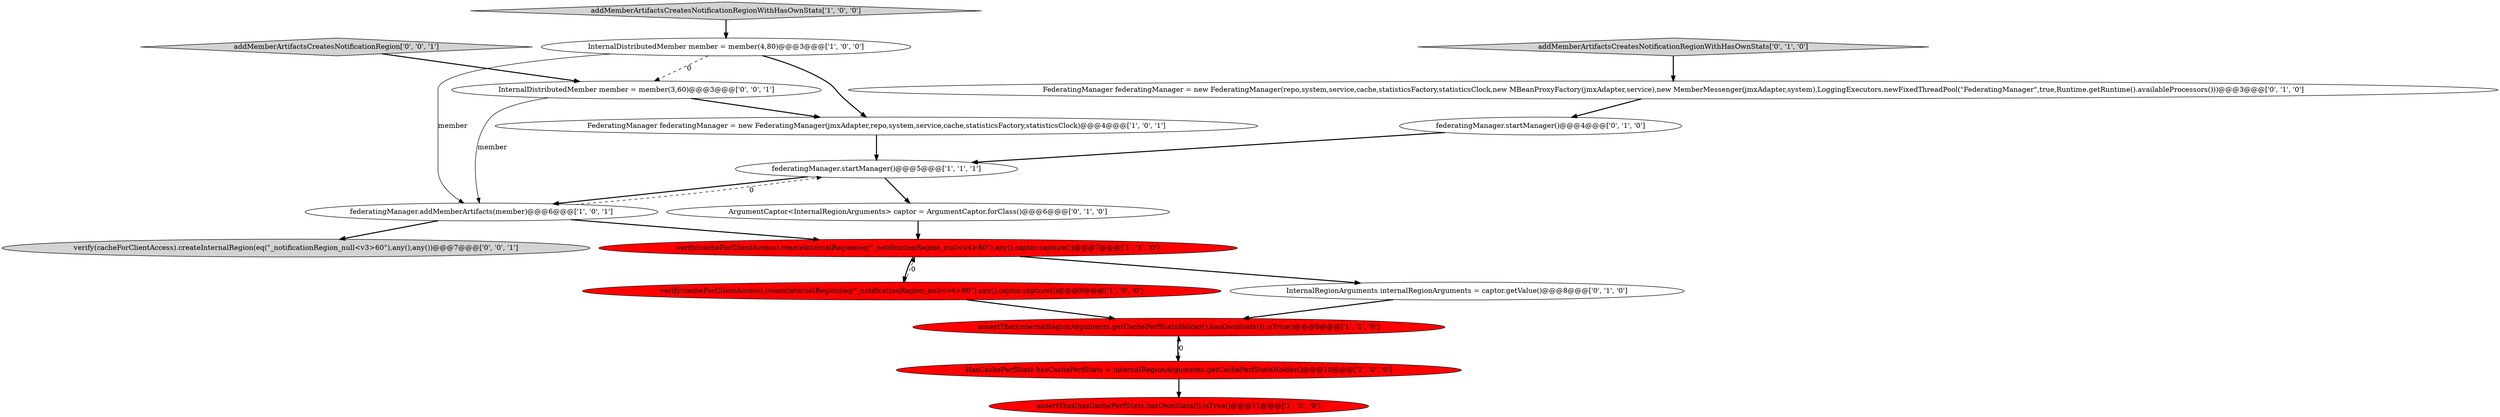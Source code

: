 digraph {
2 [style = filled, label = "FederatingManager federatingManager = new FederatingManager(jmxAdapter,repo,system,service,cache,statisticsFactory,statisticsClock)@@@4@@@['1', '0', '1']", fillcolor = white, shape = ellipse image = "AAA0AAABBB1BBB"];
7 [style = filled, label = "assertThat(hasCachePerfStats.hasOwnStats()).isTrue()@@@11@@@['1', '0', '0']", fillcolor = red, shape = ellipse image = "AAA1AAABBB1BBB"];
16 [style = filled, label = "InternalDistributedMember member = member(3,60)@@@3@@@['0', '0', '1']", fillcolor = white, shape = ellipse image = "AAA0AAABBB3BBB"];
5 [style = filled, label = "addMemberArtifactsCreatesNotificationRegionWithHasOwnStats['1', '0', '0']", fillcolor = lightgray, shape = diamond image = "AAA0AAABBB1BBB"];
11 [style = filled, label = "federatingManager.startManager()@@@4@@@['0', '1', '0']", fillcolor = white, shape = ellipse image = "AAA0AAABBB2BBB"];
15 [style = filled, label = "addMemberArtifactsCreatesNotificationRegion['0', '0', '1']", fillcolor = lightgray, shape = diamond image = "AAA0AAABBB3BBB"];
0 [style = filled, label = "verify(cacheForClientAccess).createInternalRegion(eq(\"_notificationRegion_null<v4>80\"),any(),captor.capture())@@@8@@@['1', '0', '0']", fillcolor = red, shape = ellipse image = "AAA1AAABBB1BBB"];
6 [style = filled, label = "verify(cacheForClientAccess).createInternalRegion(eq(\"_notificationRegion_null<v4>80\"),any(),captor.capture())@@@7@@@['1', '1', '0']", fillcolor = red, shape = ellipse image = "AAA1AAABBB1BBB"];
8 [style = filled, label = "assertThat(internalRegionArguments.getCachePerfStatsHolder().hasOwnStats()).isTrue()@@@9@@@['1', '1', '0']", fillcolor = red, shape = ellipse image = "AAA1AAABBB1BBB"];
10 [style = filled, label = "addMemberArtifactsCreatesNotificationRegionWithHasOwnStats['0', '1', '0']", fillcolor = lightgray, shape = diamond image = "AAA0AAABBB2BBB"];
13 [style = filled, label = "FederatingManager federatingManager = new FederatingManager(repo,system,service,cache,statisticsFactory,statisticsClock,new MBeanProxyFactory(jmxAdapter,service),new MemberMessenger(jmxAdapter,system),LoggingExecutors.newFixedThreadPool(\"FederatingManager\",true,Runtime.getRuntime().availableProcessors()))@@@3@@@['0', '1', '0']", fillcolor = white, shape = ellipse image = "AAA0AAABBB2BBB"];
1 [style = filled, label = "InternalDistributedMember member = member(4,80)@@@3@@@['1', '0', '0']", fillcolor = white, shape = ellipse image = "AAA0AAABBB1BBB"];
4 [style = filled, label = "federatingManager.addMemberArtifacts(member)@@@6@@@['1', '0', '1']", fillcolor = white, shape = ellipse image = "AAA0AAABBB1BBB"];
17 [style = filled, label = "verify(cacheForClientAccess).createInternalRegion(eq(\"_notificationRegion_null<v3>60\"),any(),any())@@@7@@@['0', '0', '1']", fillcolor = lightgray, shape = ellipse image = "AAA0AAABBB3BBB"];
12 [style = filled, label = "InternalRegionArguments internalRegionArguments = captor.getValue()@@@8@@@['0', '1', '0']", fillcolor = white, shape = ellipse image = "AAA0AAABBB2BBB"];
3 [style = filled, label = "federatingManager.startManager()@@@5@@@['1', '1', '1']", fillcolor = white, shape = ellipse image = "AAA0AAABBB1BBB"];
14 [style = filled, label = "ArgumentCaptor<InternalRegionArguments> captor = ArgumentCaptor.forClass()@@@6@@@['0', '1', '0']", fillcolor = white, shape = ellipse image = "AAA0AAABBB2BBB"];
9 [style = filled, label = "HasCachePerfStats hasCachePerfStats = internalRegionArguments.getCachePerfStatsHolder()@@@10@@@['1', '0', '0']", fillcolor = red, shape = ellipse image = "AAA1AAABBB1BBB"];
16->4 [style = solid, label="member"];
4->17 [style = bold, label=""];
4->6 [style = bold, label=""];
2->3 [style = bold, label=""];
3->14 [style = bold, label=""];
0->6 [style = dashed, label="0"];
6->0 [style = bold, label=""];
16->2 [style = bold, label=""];
9->7 [style = bold, label=""];
15->16 [style = bold, label=""];
9->8 [style = dashed, label="0"];
3->4 [style = bold, label=""];
13->11 [style = bold, label=""];
1->4 [style = solid, label="member"];
5->1 [style = bold, label=""];
10->13 [style = bold, label=""];
11->3 [style = bold, label=""];
12->8 [style = bold, label=""];
1->16 [style = dashed, label="0"];
0->8 [style = bold, label=""];
8->9 [style = bold, label=""];
4->3 [style = dashed, label="0"];
1->2 [style = bold, label=""];
14->6 [style = bold, label=""];
6->12 [style = bold, label=""];
}
